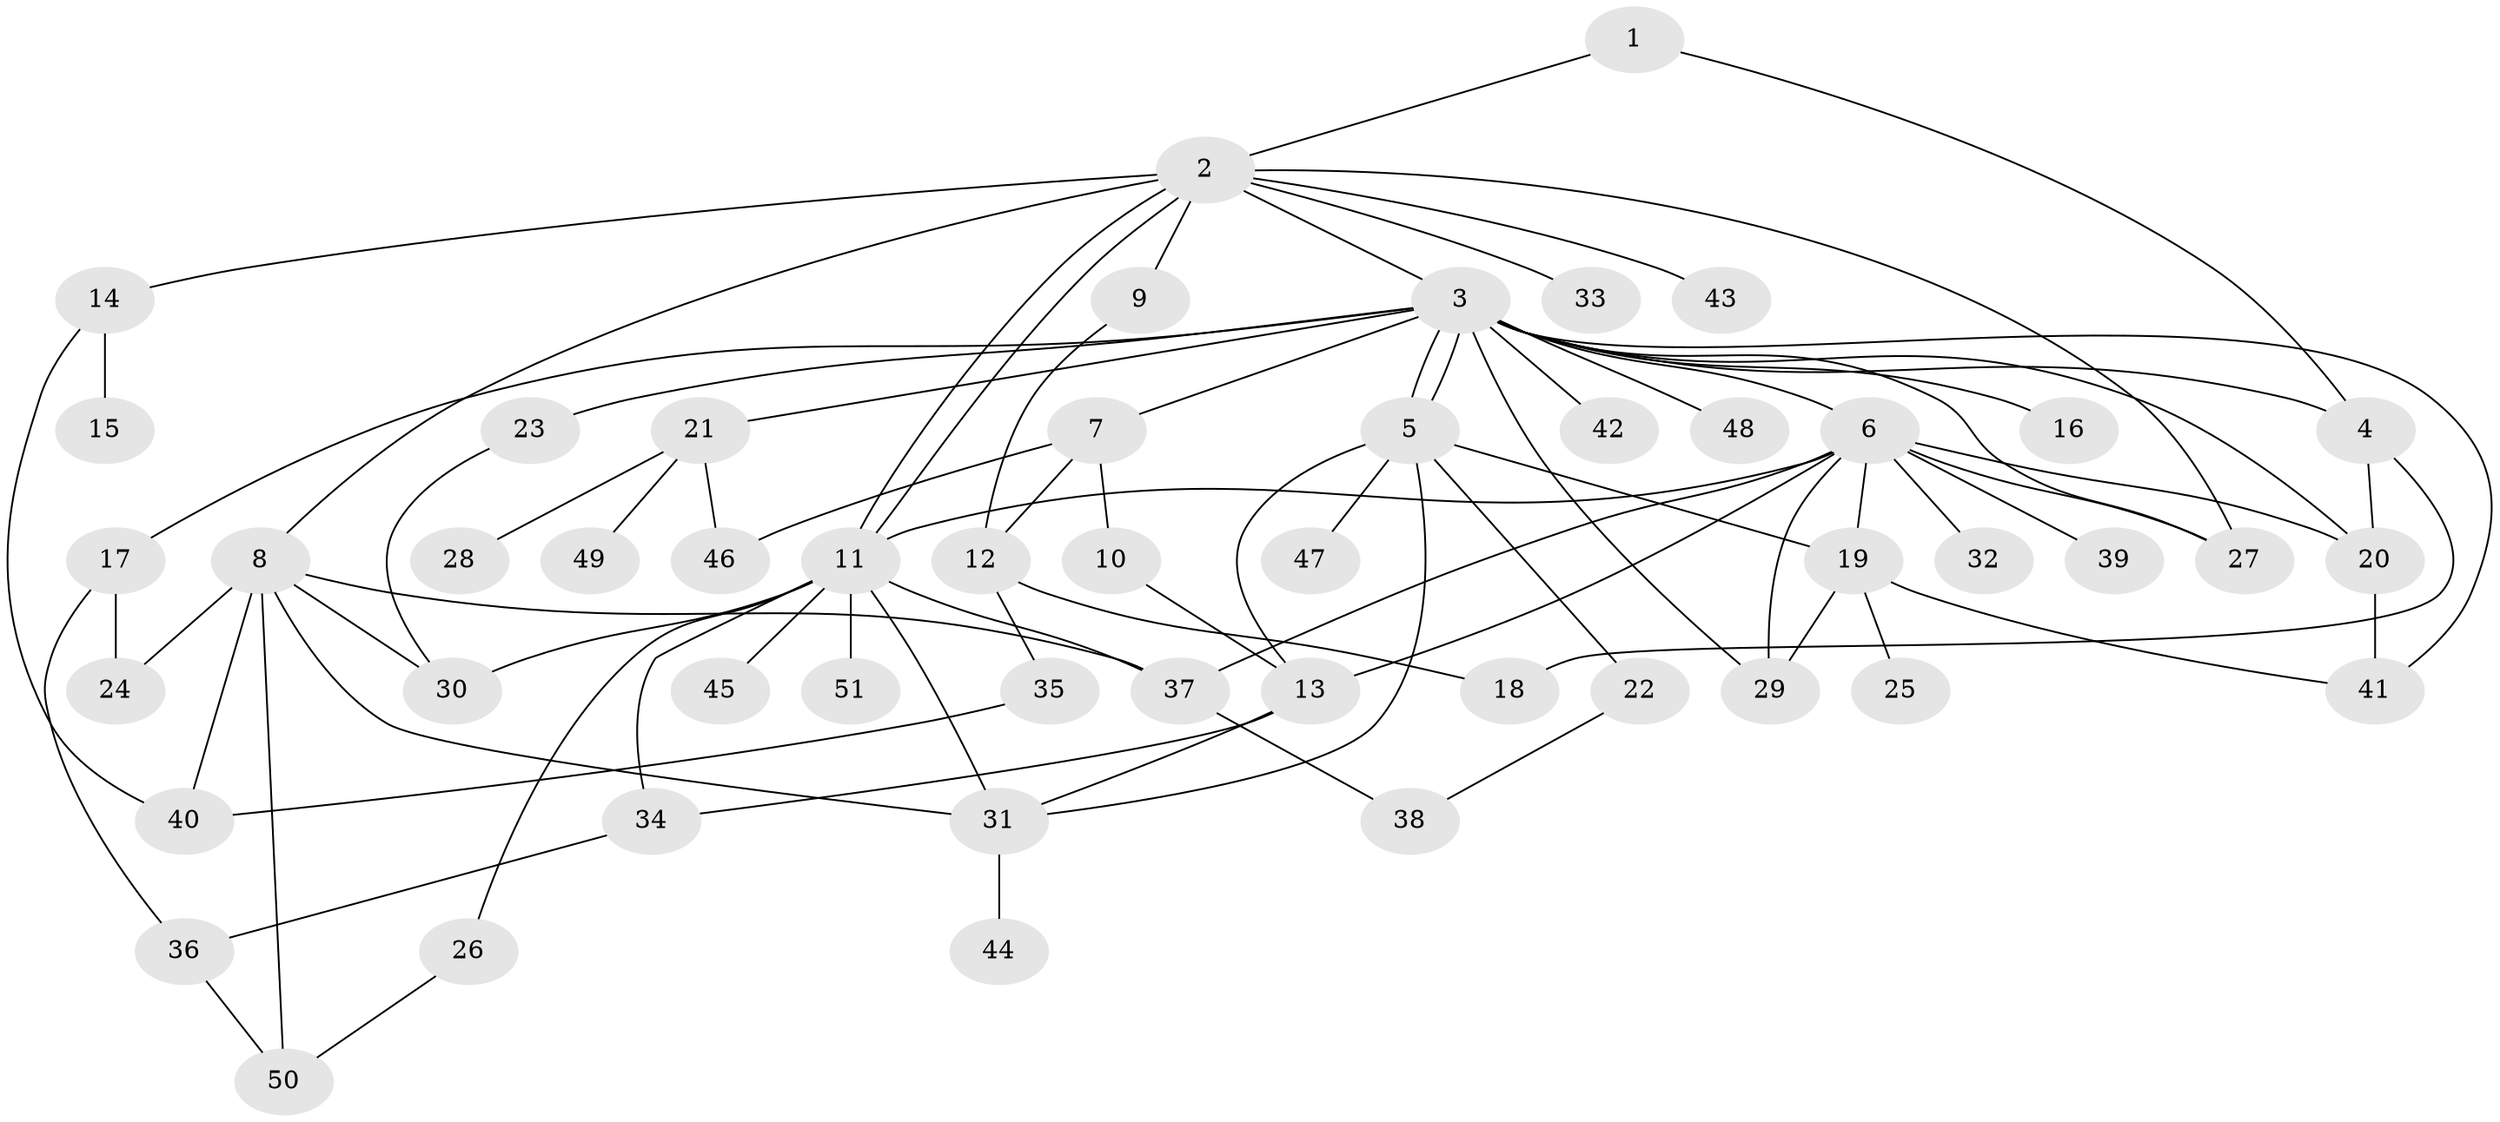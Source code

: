 // coarse degree distribution, {2: 0.2777777777777778, 10: 0.05555555555555555, 16: 0.027777777777777776, 8: 0.05555555555555555, 6: 0.027777777777777776, 11: 0.027777777777777776, 1: 0.3333333333333333, 4: 0.05555555555555555, 3: 0.1388888888888889}
// Generated by graph-tools (version 1.1) at 2025/23/03/03/25 07:23:52]
// undirected, 51 vertices, 83 edges
graph export_dot {
graph [start="1"]
  node [color=gray90,style=filled];
  1;
  2;
  3;
  4;
  5;
  6;
  7;
  8;
  9;
  10;
  11;
  12;
  13;
  14;
  15;
  16;
  17;
  18;
  19;
  20;
  21;
  22;
  23;
  24;
  25;
  26;
  27;
  28;
  29;
  30;
  31;
  32;
  33;
  34;
  35;
  36;
  37;
  38;
  39;
  40;
  41;
  42;
  43;
  44;
  45;
  46;
  47;
  48;
  49;
  50;
  51;
  1 -- 2;
  1 -- 4;
  2 -- 3;
  2 -- 8;
  2 -- 9;
  2 -- 11;
  2 -- 11;
  2 -- 14;
  2 -- 27;
  2 -- 33;
  2 -- 43;
  3 -- 4;
  3 -- 5;
  3 -- 5;
  3 -- 6;
  3 -- 7;
  3 -- 16;
  3 -- 17;
  3 -- 20;
  3 -- 21;
  3 -- 23;
  3 -- 27;
  3 -- 29;
  3 -- 41;
  3 -- 42;
  3 -- 48;
  4 -- 18;
  4 -- 20;
  5 -- 13;
  5 -- 19;
  5 -- 22;
  5 -- 31;
  5 -- 47;
  6 -- 11;
  6 -- 13;
  6 -- 19;
  6 -- 20;
  6 -- 27;
  6 -- 29;
  6 -- 32;
  6 -- 37;
  6 -- 39;
  7 -- 10;
  7 -- 12;
  7 -- 46;
  8 -- 24;
  8 -- 30;
  8 -- 31;
  8 -- 37;
  8 -- 40;
  8 -- 50;
  9 -- 12;
  10 -- 13;
  11 -- 26;
  11 -- 30;
  11 -- 31;
  11 -- 34;
  11 -- 37;
  11 -- 45;
  11 -- 51;
  12 -- 18;
  12 -- 35;
  13 -- 31;
  13 -- 34;
  14 -- 15;
  14 -- 40;
  17 -- 24;
  17 -- 36;
  19 -- 25;
  19 -- 29;
  19 -- 41;
  20 -- 41;
  21 -- 28;
  21 -- 46;
  21 -- 49;
  22 -- 38;
  23 -- 30;
  26 -- 50;
  31 -- 44;
  34 -- 36;
  35 -- 40;
  36 -- 50;
  37 -- 38;
}

